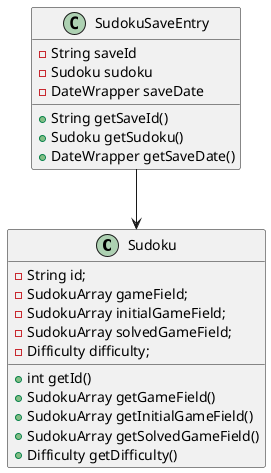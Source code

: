 @startuml
class Sudoku {
  - String id;
  - SudokuArray gameField;
  - SudokuArray initialGameField;
  - SudokuArray solvedGameField;
  - Difficulty difficulty;
  + int getId()
  + SudokuArray getGameField()
  + SudokuArray getInitialGameField()
  + SudokuArray getSolvedGameField()
  + Difficulty getDifficulty()
}

class SudokuSaveEntry {
   - String saveId
   - Sudoku sudoku
   - DateWrapper saveDate
   + String getSaveId()
   + Sudoku getSudoku()
   + DateWrapper getSaveDate()
}

SudokuSaveEntry-->Sudoku
@enduml